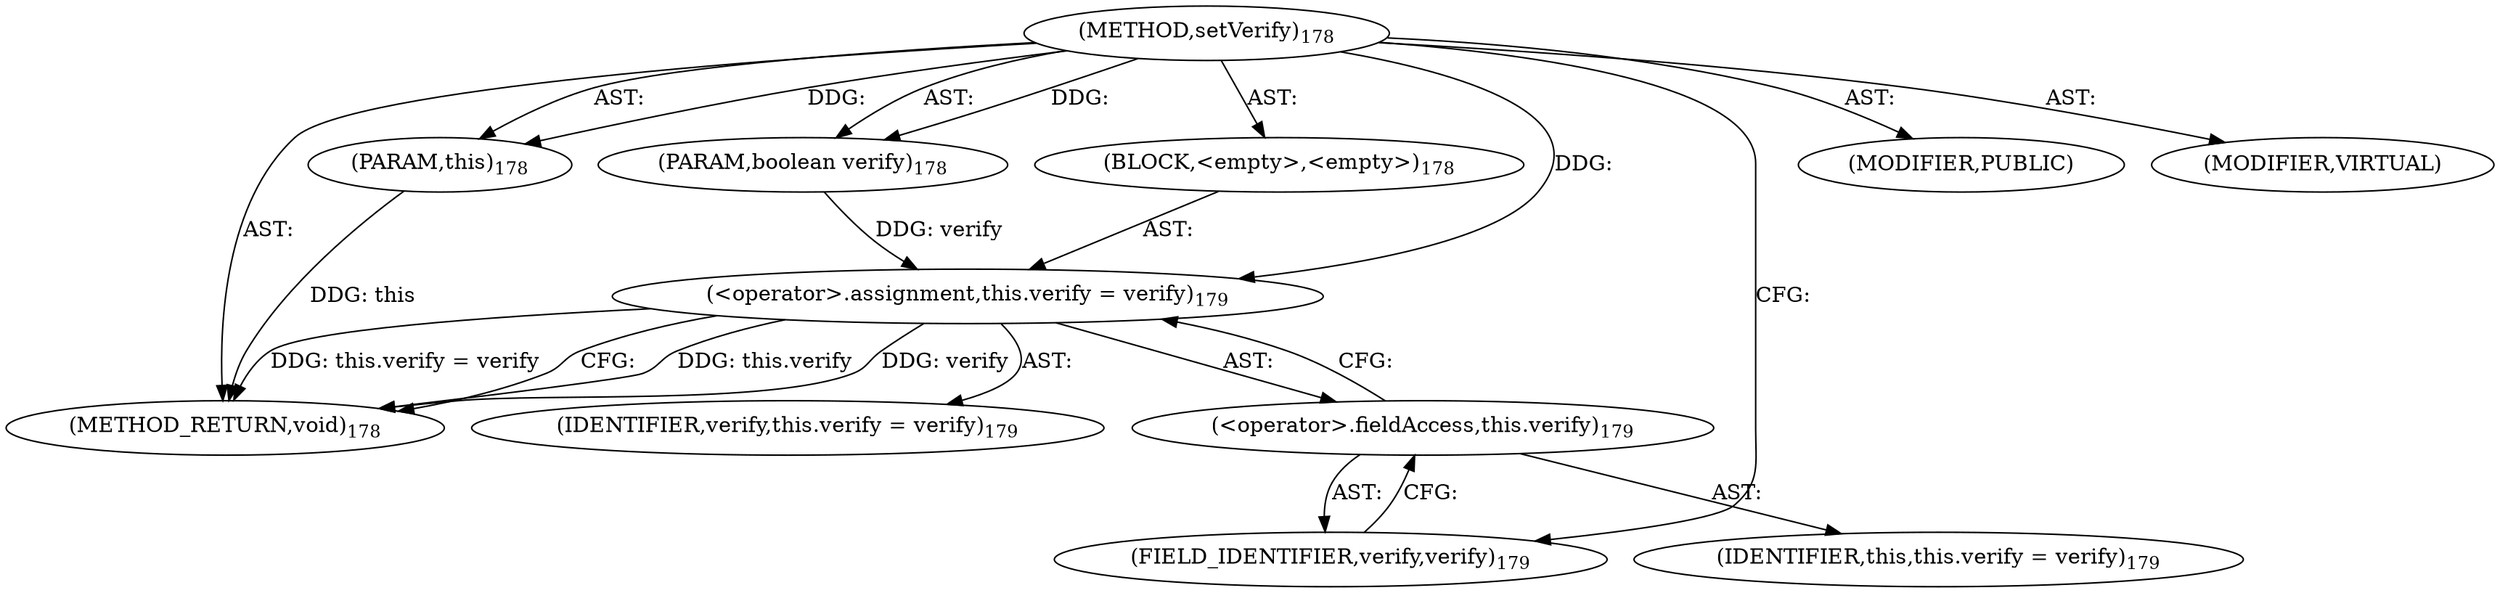 digraph "setVerify" {  
"111669149697" [label = <(METHOD,setVerify)<SUB>178</SUB>> ]
"115964116993" [label = <(PARAM,this)<SUB>178</SUB>> ]
"115964117016" [label = <(PARAM,boolean verify)<SUB>178</SUB>> ]
"25769803777" [label = <(BLOCK,&lt;empty&gt;,&lt;empty&gt;)<SUB>178</SUB>> ]
"30064771076" [label = <(&lt;operator&gt;.assignment,this.verify = verify)<SUB>179</SUB>> ]
"30064771077" [label = <(&lt;operator&gt;.fieldAccess,this.verify)<SUB>179</SUB>> ]
"68719476737" [label = <(IDENTIFIER,this,this.verify = verify)<SUB>179</SUB>> ]
"55834574849" [label = <(FIELD_IDENTIFIER,verify,verify)<SUB>179</SUB>> ]
"68719476794" [label = <(IDENTIFIER,verify,this.verify = verify)<SUB>179</SUB>> ]
"133143986203" [label = <(MODIFIER,PUBLIC)> ]
"133143986204" [label = <(MODIFIER,VIRTUAL)> ]
"128849018881" [label = <(METHOD_RETURN,void)<SUB>178</SUB>> ]
  "111669149697" -> "115964116993"  [ label = "AST: "] 
  "111669149697" -> "115964117016"  [ label = "AST: "] 
  "111669149697" -> "25769803777"  [ label = "AST: "] 
  "111669149697" -> "133143986203"  [ label = "AST: "] 
  "111669149697" -> "133143986204"  [ label = "AST: "] 
  "111669149697" -> "128849018881"  [ label = "AST: "] 
  "25769803777" -> "30064771076"  [ label = "AST: "] 
  "30064771076" -> "30064771077"  [ label = "AST: "] 
  "30064771076" -> "68719476794"  [ label = "AST: "] 
  "30064771077" -> "68719476737"  [ label = "AST: "] 
  "30064771077" -> "55834574849"  [ label = "AST: "] 
  "30064771076" -> "128849018881"  [ label = "CFG: "] 
  "30064771077" -> "30064771076"  [ label = "CFG: "] 
  "55834574849" -> "30064771077"  [ label = "CFG: "] 
  "111669149697" -> "55834574849"  [ label = "CFG: "] 
  "115964116993" -> "128849018881"  [ label = "DDG: this"] 
  "30064771076" -> "128849018881"  [ label = "DDG: this.verify"] 
  "30064771076" -> "128849018881"  [ label = "DDG: verify"] 
  "30064771076" -> "128849018881"  [ label = "DDG: this.verify = verify"] 
  "111669149697" -> "115964116993"  [ label = "DDG: "] 
  "111669149697" -> "115964117016"  [ label = "DDG: "] 
  "115964117016" -> "30064771076"  [ label = "DDG: verify"] 
  "111669149697" -> "30064771076"  [ label = "DDG: "] 
}
